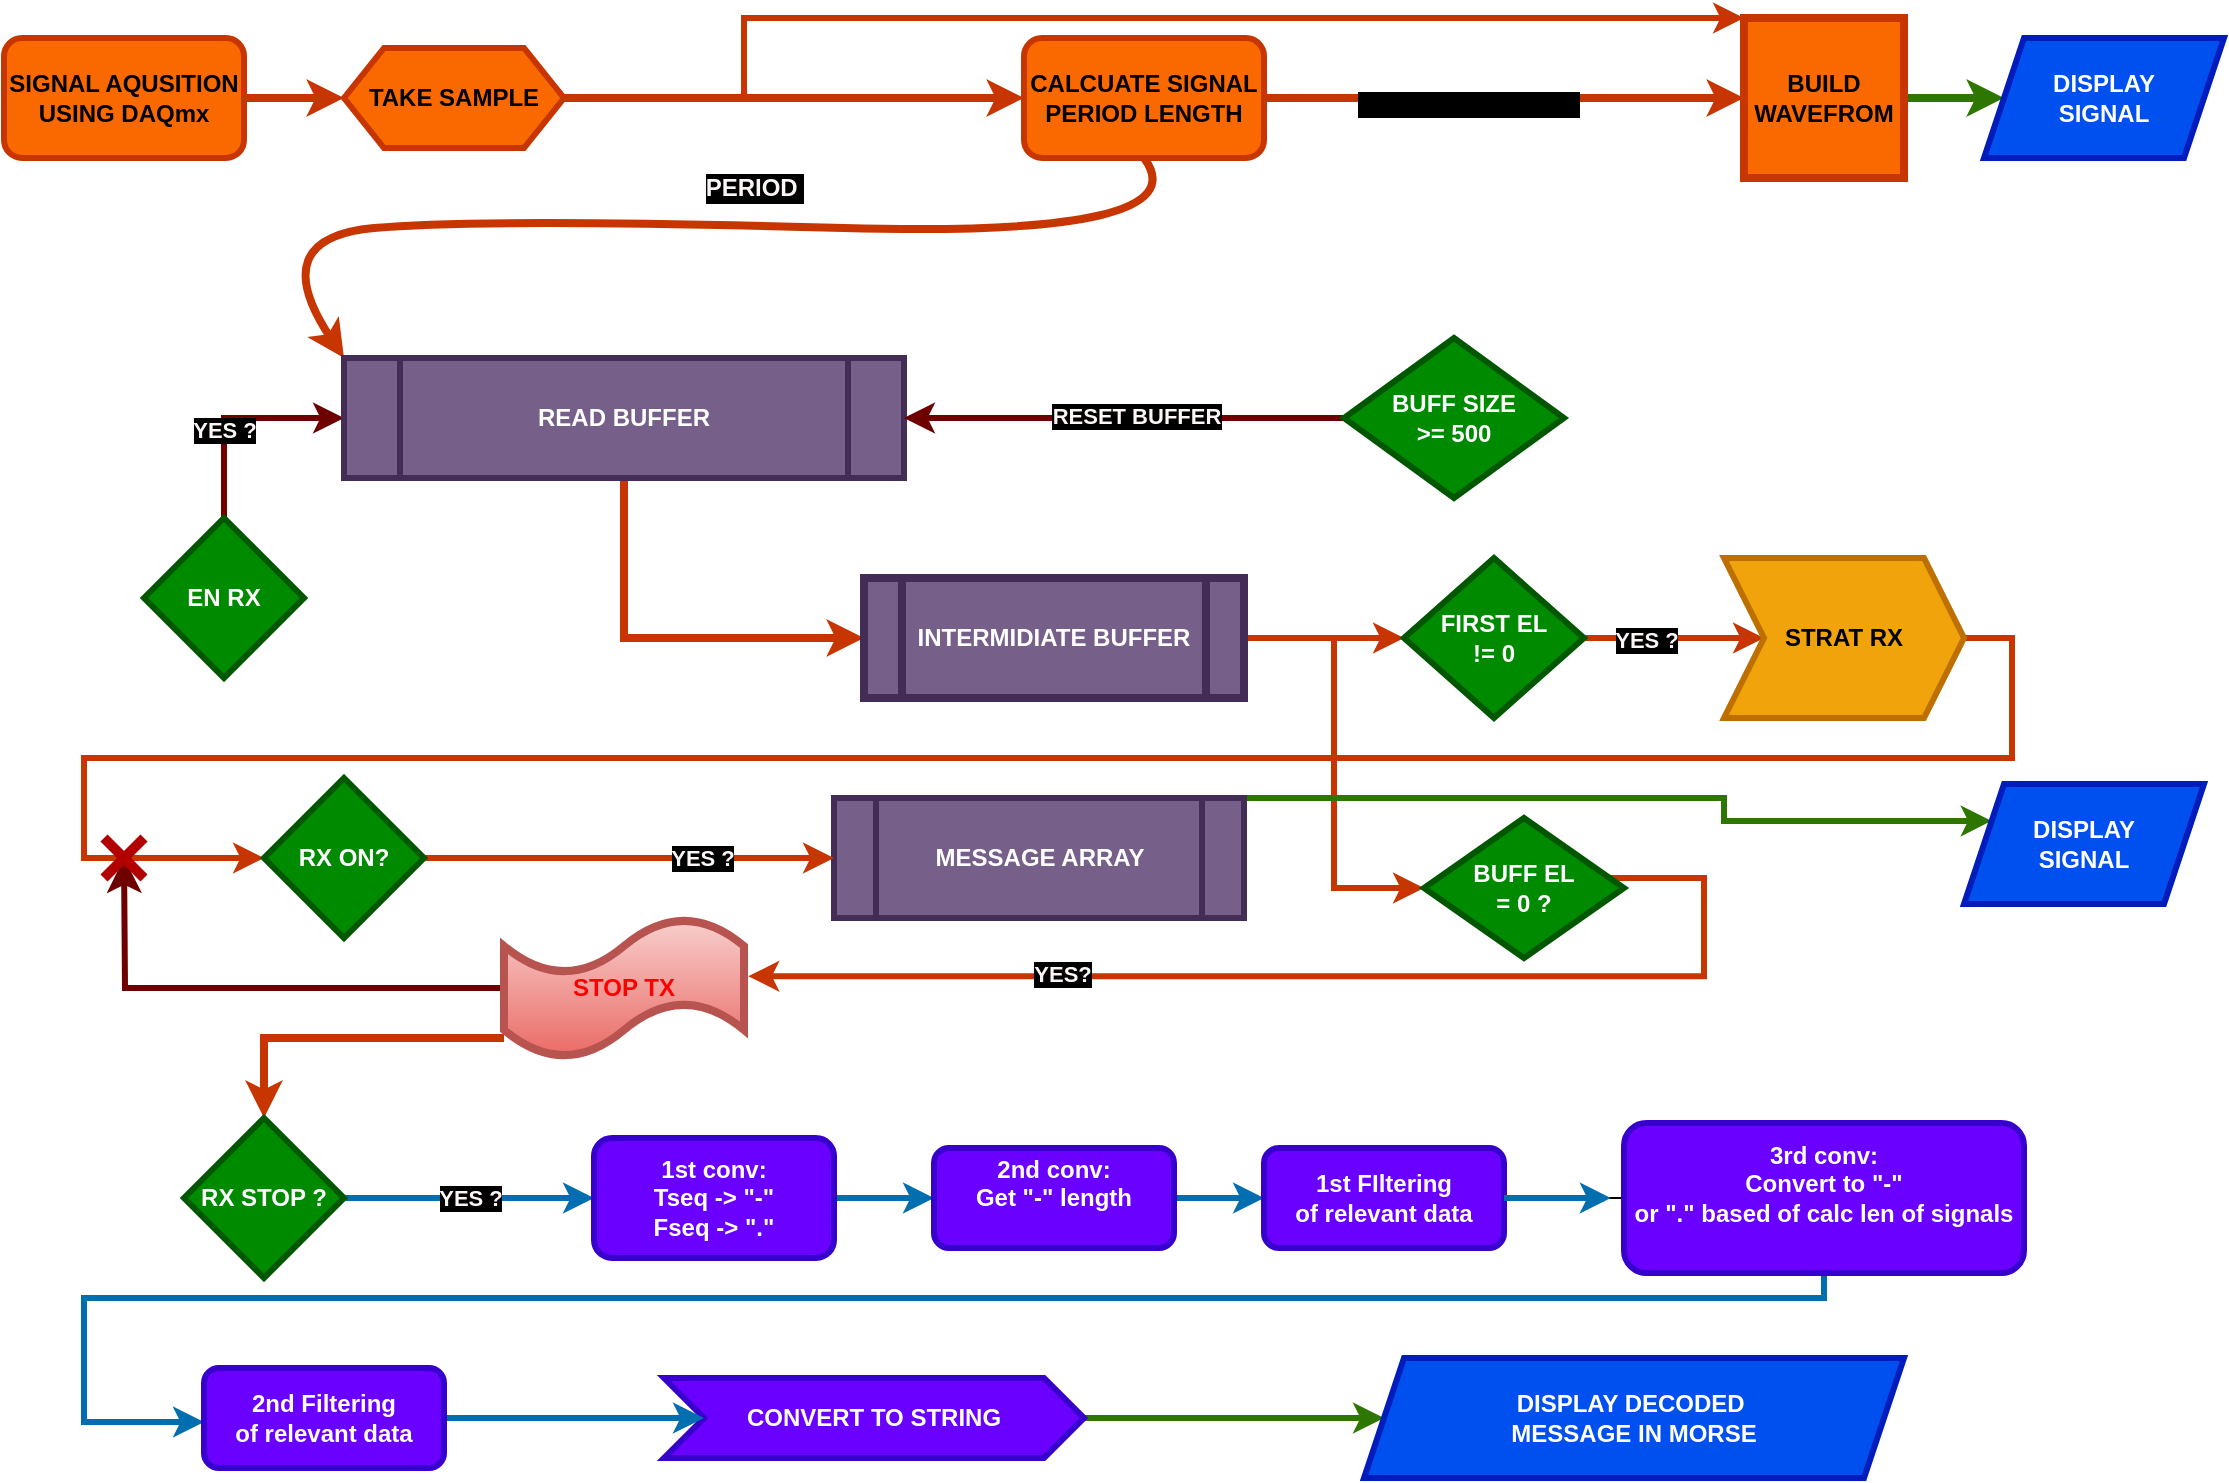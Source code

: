 <mxfile version="22.1.16" type="device">
  <diagram name="Page-1" id="kRXlcnjOKhpUsL4Fh3EX">
    <mxGraphModel dx="1671" dy="967" grid="1" gridSize="10" guides="1" tooltips="1" connect="1" arrows="1" fold="1" page="1" pageScale="1" pageWidth="1169" pageHeight="827" math="0" shadow="0">
      <root>
        <mxCell id="0" />
        <mxCell id="1" parent="0" />
        <mxCell id="8iRjPpZxa0u304oTrsnf-3" style="edgeStyle=orthogonalEdgeStyle;rounded=0;orthogonalLoop=1;jettySize=auto;html=1;exitX=1;exitY=0.5;exitDx=0;exitDy=0;entryX=0;entryY=0.5;entryDx=0;entryDy=0;strokeWidth=4;fillColor=#fa6800;strokeColor=#C73500;" edge="1" parent="1" source="8iRjPpZxa0u304oTrsnf-1" target="8iRjPpZxa0u304oTrsnf-2">
          <mxGeometry relative="1" as="geometry" />
        </mxCell>
        <mxCell id="8iRjPpZxa0u304oTrsnf-1" value="&lt;b&gt;SIGNAL AQUSITION USING DAQmx&lt;/b&gt;" style="rounded=1;whiteSpace=wrap;html=1;strokeWidth=3;fillColor=#fa6800;fontColor=#000000;strokeColor=#C73500;" vertex="1" parent="1">
          <mxGeometry x="40" y="40" width="120" height="60" as="geometry" />
        </mxCell>
        <mxCell id="8iRjPpZxa0u304oTrsnf-5" style="edgeStyle=orthogonalEdgeStyle;rounded=0;orthogonalLoop=1;jettySize=auto;html=1;exitX=1;exitY=0.5;exitDx=0;exitDy=0;entryX=0;entryY=0.5;entryDx=0;entryDy=0;strokeWidth=4;fillColor=#fa6800;strokeColor=#C73500;" edge="1" parent="1" source="8iRjPpZxa0u304oTrsnf-2" target="8iRjPpZxa0u304oTrsnf-4">
          <mxGeometry relative="1" as="geometry">
            <Array as="points">
              <mxPoint x="440" y="70" />
              <mxPoint x="440" y="70" />
            </Array>
          </mxGeometry>
        </mxCell>
        <mxCell id="8iRjPpZxa0u304oTrsnf-2" value="&lt;b&gt;TAKE SAMPLE&lt;/b&gt;" style="shape=hexagon;perimeter=hexagonPerimeter2;whiteSpace=wrap;html=1;fixedSize=1;strokeWidth=3;fillColor=#fa6800;fontColor=#000000;strokeColor=#C73500;" vertex="1" parent="1">
          <mxGeometry x="210" y="45" width="110" height="50" as="geometry" />
        </mxCell>
        <mxCell id="8iRjPpZxa0u304oTrsnf-7" style="edgeStyle=orthogonalEdgeStyle;rounded=0;orthogonalLoop=1;jettySize=auto;html=1;entryX=0;entryY=0.5;entryDx=0;entryDy=0;strokeWidth=4;fillColor=#fa6800;strokeColor=#C73500;" edge="1" parent="1" source="8iRjPpZxa0u304oTrsnf-4" target="8iRjPpZxa0u304oTrsnf-6">
          <mxGeometry relative="1" as="geometry" />
        </mxCell>
        <mxCell id="8iRjPpZxa0u304oTrsnf-9" value="&lt;b&gt;FIRST &amp;amp; LAST POINT&lt;/b&gt;" style="edgeLabel;html=1;align=center;verticalAlign=middle;resizable=0;points=[];labelBackgroundColor=#000000;" vertex="1" connectable="0" parent="8iRjPpZxa0u304oTrsnf-7">
          <mxGeometry x="-0.15" y="-3" relative="1" as="geometry">
            <mxPoint as="offset" />
          </mxGeometry>
        </mxCell>
        <mxCell id="8iRjPpZxa0u304oTrsnf-4" value="&lt;b&gt;CALCUATE SIGNAL&lt;br&gt;PERIOD LENGTH&lt;br&gt;&lt;/b&gt;" style="rounded=1;whiteSpace=wrap;html=1;strokeWidth=3;fillColor=#fa6800;fontColor=#000000;strokeColor=#C73500;" vertex="1" parent="1">
          <mxGeometry x="550" y="40" width="120" height="60" as="geometry" />
        </mxCell>
        <mxCell id="8iRjPpZxa0u304oTrsnf-11" style="edgeStyle=orthogonalEdgeStyle;rounded=0;orthogonalLoop=1;jettySize=auto;html=1;strokeWidth=4;fillColor=#60a917;strokeColor=#2D7600;" edge="1" parent="1" source="8iRjPpZxa0u304oTrsnf-6">
          <mxGeometry relative="1" as="geometry">
            <mxPoint x="1040" y="70" as="targetPoint" />
          </mxGeometry>
        </mxCell>
        <mxCell id="8iRjPpZxa0u304oTrsnf-6" value="&lt;b&gt;BUILD&lt;br&gt;WAVEFROM&lt;/b&gt;" style="whiteSpace=wrap;html=1;aspect=fixed;strokeWidth=4;fillColor=#fa6800;fontColor=#000000;strokeColor=#C73500;" vertex="1" parent="1">
          <mxGeometry x="910" y="30" width="80" height="80" as="geometry" />
        </mxCell>
        <mxCell id="8iRjPpZxa0u304oTrsnf-8" value="" style="endArrow=classic;html=1;rounded=0;entryX=0;entryY=0;entryDx=0;entryDy=0;strokeWidth=3;fillColor=#fa6800;strokeColor=#C73500;" edge="1" parent="1" target="8iRjPpZxa0u304oTrsnf-6">
          <mxGeometry width="50" height="50" relative="1" as="geometry">
            <mxPoint x="410" y="70" as="sourcePoint" />
            <mxPoint x="700" y="160" as="targetPoint" />
            <Array as="points">
              <mxPoint x="410" y="30" />
            </Array>
          </mxGeometry>
        </mxCell>
        <mxCell id="8iRjPpZxa0u304oTrsnf-10" value="&lt;b&gt;DISPLAY&lt;br&gt;SIGNAL&lt;/b&gt;" style="shape=parallelogram;perimeter=parallelogramPerimeter;whiteSpace=wrap;html=1;fixedSize=1;strokeWidth=3;fillColor=#0050ef;fontColor=#ffffff;strokeColor=#001DBC;" vertex="1" parent="1">
          <mxGeometry x="1030" y="40" width="120" height="60" as="geometry" />
        </mxCell>
        <mxCell id="8iRjPpZxa0u304oTrsnf-12" value="" style="curved=1;endArrow=classic;html=1;rounded=0;exitX=0.5;exitY=1;exitDx=0;exitDy=0;strokeWidth=4;entryX=0;entryY=0;entryDx=0;entryDy=0;fillColor=#fa6800;strokeColor=#C73500;" edge="1" parent="1" source="8iRjPpZxa0u304oTrsnf-4" target="8iRjPpZxa0u304oTrsnf-15">
          <mxGeometry width="50" height="50" relative="1" as="geometry">
            <mxPoint x="450" y="90" as="sourcePoint" />
            <mxPoint x="40" y="180" as="targetPoint" />
            <Array as="points">
              <mxPoint x="640" y="140" />
              <mxPoint x="280" y="130" />
              <mxPoint x="170" y="140" />
            </Array>
          </mxGeometry>
        </mxCell>
        <mxCell id="8iRjPpZxa0u304oTrsnf-13" value="&lt;b&gt;PERIOD&amp;nbsp;&lt;/b&gt;" style="text;html=1;align=center;verticalAlign=middle;resizable=0;points=[];autosize=1;strokeColor=none;fillColor=none;labelBackgroundColor=#000000;fontColor=#FCF5F5;" vertex="1" parent="1">
          <mxGeometry x="380" y="100" width="70" height="30" as="geometry" />
        </mxCell>
        <mxCell id="8iRjPpZxa0u304oTrsnf-16" style="edgeStyle=orthogonalEdgeStyle;rounded=0;orthogonalLoop=1;jettySize=auto;html=1;exitX=0.5;exitY=0;exitDx=0;exitDy=0;entryX=0;entryY=0.5;entryDx=0;entryDy=0;strokeWidth=3;fillColor=#a20025;strokeColor=#6F0000;" edge="1" parent="1" source="8iRjPpZxa0u304oTrsnf-14" target="8iRjPpZxa0u304oTrsnf-15">
          <mxGeometry relative="1" as="geometry" />
        </mxCell>
        <mxCell id="8iRjPpZxa0u304oTrsnf-17" value="YES ?" style="edgeLabel;html=1;align=center;verticalAlign=middle;resizable=0;points=[];fontStyle=1;labelBackgroundColor=#000000;fontColor=#FCF5F5;" vertex="1" connectable="0" parent="8iRjPpZxa0u304oTrsnf-16">
          <mxGeometry x="-0.197" relative="1" as="geometry">
            <mxPoint as="offset" />
          </mxGeometry>
        </mxCell>
        <mxCell id="8iRjPpZxa0u304oTrsnf-14" value="&lt;b&gt;EN RX&lt;/b&gt;" style="rhombus;whiteSpace=wrap;html=1;strokeWidth=3;fillColor=#008a00;fontColor=#ffffff;strokeColor=#005700;" vertex="1" parent="1">
          <mxGeometry x="110" y="280" width="80" height="80" as="geometry" />
        </mxCell>
        <mxCell id="8iRjPpZxa0u304oTrsnf-25" style="edgeStyle=orthogonalEdgeStyle;rounded=0;orthogonalLoop=1;jettySize=auto;html=1;entryX=0;entryY=0.5;entryDx=0;entryDy=0;strokeWidth=4;fillColor=#fa6800;strokeColor=#C73500;" edge="1" parent="1" source="8iRjPpZxa0u304oTrsnf-15" target="8iRjPpZxa0u304oTrsnf-24">
          <mxGeometry relative="1" as="geometry" />
        </mxCell>
        <mxCell id="8iRjPpZxa0u304oTrsnf-15" value="&lt;b&gt;READ BUFFER&lt;/b&gt;" style="shape=process;whiteSpace=wrap;html=1;backgroundOutline=1;strokeWidth=3;fillColor=#76608a;fontColor=#ffffff;strokeColor=#432D57;" vertex="1" parent="1">
          <mxGeometry x="210" y="200" width="280" height="60" as="geometry" />
        </mxCell>
        <mxCell id="8iRjPpZxa0u304oTrsnf-19" style="edgeStyle=orthogonalEdgeStyle;rounded=0;orthogonalLoop=1;jettySize=auto;html=1;exitX=0;exitY=0.5;exitDx=0;exitDy=0;entryX=1;entryY=0.5;entryDx=0;entryDy=0;strokeWidth=3;fillColor=#a20025;strokeColor=#6F0000;" edge="1" parent="1" source="8iRjPpZxa0u304oTrsnf-18" target="8iRjPpZxa0u304oTrsnf-15">
          <mxGeometry relative="1" as="geometry">
            <mxPoint x="600" y="230" as="targetPoint" />
          </mxGeometry>
        </mxCell>
        <mxCell id="8iRjPpZxa0u304oTrsnf-23" value="RESET BUFFER" style="edgeLabel;html=1;align=center;verticalAlign=middle;resizable=0;points=[];fontStyle=1;labelBackgroundColor=#000000;fontColor=#FCF5F5;" vertex="1" connectable="0" parent="8iRjPpZxa0u304oTrsnf-19">
          <mxGeometry x="-0.056" y="-1" relative="1" as="geometry">
            <mxPoint as="offset" />
          </mxGeometry>
        </mxCell>
        <mxCell id="8iRjPpZxa0u304oTrsnf-18" value="&lt;b&gt;BUFF SIZE&lt;br&gt;&amp;gt;= 500&lt;/b&gt;" style="rhombus;whiteSpace=wrap;html=1;strokeWidth=3;fillColor=#008a00;fontColor=#ffffff;strokeColor=#005700;" vertex="1" parent="1">
          <mxGeometry x="710" y="190" width="110" height="80" as="geometry" />
        </mxCell>
        <mxCell id="8iRjPpZxa0u304oTrsnf-27" style="edgeStyle=orthogonalEdgeStyle;rounded=0;orthogonalLoop=1;jettySize=auto;html=1;entryX=0;entryY=0.5;entryDx=0;entryDy=0;strokeWidth=3;fillColor=#fa6800;strokeColor=#C73500;" edge="1" parent="1" source="8iRjPpZxa0u304oTrsnf-24" target="8iRjPpZxa0u304oTrsnf-26">
          <mxGeometry relative="1" as="geometry" />
        </mxCell>
        <mxCell id="8iRjPpZxa0u304oTrsnf-36" style="edgeStyle=orthogonalEdgeStyle;rounded=0;orthogonalLoop=1;jettySize=auto;html=1;exitX=1;exitY=0.5;exitDx=0;exitDy=0;entryX=0;entryY=0.5;entryDx=0;entryDy=0;strokeWidth=3;fillColor=#fa6800;strokeColor=#C73500;" edge="1" parent="1" source="8iRjPpZxa0u304oTrsnf-24" target="8iRjPpZxa0u304oTrsnf-35">
          <mxGeometry relative="1" as="geometry" />
        </mxCell>
        <mxCell id="8iRjPpZxa0u304oTrsnf-24" value="&lt;b&gt;INTERMIDIATE BUFFER&lt;/b&gt;" style="shape=process;whiteSpace=wrap;html=1;backgroundOutline=1;strokeWidth=4;fillColor=#76608a;fontColor=#ffffff;strokeColor=#432D57;" vertex="1" parent="1">
          <mxGeometry x="470" y="310" width="190" height="60" as="geometry" />
        </mxCell>
        <mxCell id="8iRjPpZxa0u304oTrsnf-28" style="edgeStyle=orthogonalEdgeStyle;rounded=0;orthogonalLoop=1;jettySize=auto;html=1;strokeWidth=3;fillColor=#fa6800;strokeColor=#C73500;" edge="1" parent="1" source="8iRjPpZxa0u304oTrsnf-26">
          <mxGeometry relative="1" as="geometry">
            <mxPoint x="920" y="340" as="targetPoint" />
          </mxGeometry>
        </mxCell>
        <mxCell id="8iRjPpZxa0u304oTrsnf-29" value="&lt;b&gt;YES ?&lt;/b&gt;" style="edgeLabel;html=1;align=center;verticalAlign=middle;resizable=0;points=[];labelBackgroundColor=#000000;fontColor=#FCF5F5;" vertex="1" connectable="0" parent="8iRjPpZxa0u304oTrsnf-28">
          <mxGeometry x="-0.31" y="-1" relative="1" as="geometry">
            <mxPoint as="offset" />
          </mxGeometry>
        </mxCell>
        <mxCell id="8iRjPpZxa0u304oTrsnf-26" value="&lt;b&gt;FIRST EL&lt;br&gt;!= 0&lt;/b&gt;" style="rhombus;whiteSpace=wrap;html=1;strokeWidth=3;fillColor=#008a00;fontColor=#ffffff;strokeColor=#005700;" vertex="1" parent="1">
          <mxGeometry x="740" y="300" width="90" height="80" as="geometry" />
        </mxCell>
        <mxCell id="8iRjPpZxa0u304oTrsnf-32" style="edgeStyle=orthogonalEdgeStyle;rounded=0;orthogonalLoop=1;jettySize=auto;html=1;strokeWidth=3;entryX=0;entryY=0.5;entryDx=0;entryDy=0;fillColor=#fa6800;strokeColor=#C73500;" edge="1" parent="1" source="8iRjPpZxa0u304oTrsnf-30" target="8iRjPpZxa0u304oTrsnf-33">
          <mxGeometry relative="1" as="geometry">
            <mxPoint x="130" y="450" as="targetPoint" />
            <Array as="points">
              <mxPoint x="1044" y="340" />
              <mxPoint x="1044" y="400" />
              <mxPoint x="80" y="400" />
              <mxPoint x="80" y="450" />
            </Array>
          </mxGeometry>
        </mxCell>
        <mxCell id="8iRjPpZxa0u304oTrsnf-30" value="&lt;b&gt;STRAT RX&lt;/b&gt;" style="shape=step;perimeter=stepPerimeter;whiteSpace=wrap;html=1;fixedSize=1;strokeWidth=3;fillColor=#f0a30a;fontColor=#000000;strokeColor=#BD7000;" vertex="1" parent="1">
          <mxGeometry x="900" y="300" width="120" height="80" as="geometry" />
        </mxCell>
        <mxCell id="8iRjPpZxa0u304oTrsnf-64" style="edgeStyle=orthogonalEdgeStyle;rounded=0;orthogonalLoop=1;jettySize=auto;html=1;entryX=0;entryY=0.25;entryDx=0;entryDy=0;strokeWidth=3;fillColor=#60a917;strokeColor=#2D7600;" edge="1" parent="1" source="8iRjPpZxa0u304oTrsnf-31" target="8iRjPpZxa0u304oTrsnf-62">
          <mxGeometry relative="1" as="geometry">
            <Array as="points">
              <mxPoint x="900" y="420" />
              <mxPoint x="900" y="432" />
            </Array>
          </mxGeometry>
        </mxCell>
        <mxCell id="8iRjPpZxa0u304oTrsnf-31" value="&lt;b&gt;MESSAGE ARRAY&lt;/b&gt;" style="shape=process;whiteSpace=wrap;html=1;backgroundOutline=1;strokeWidth=3;fillColor=#76608a;strokeColor=#432D57;fontColor=#ffffff;" vertex="1" parent="1">
          <mxGeometry x="455" y="420" width="205" height="60" as="geometry" />
        </mxCell>
        <mxCell id="8iRjPpZxa0u304oTrsnf-34" style="edgeStyle=orthogonalEdgeStyle;rounded=0;orthogonalLoop=1;jettySize=auto;html=1;exitX=1;exitY=0.5;exitDx=0;exitDy=0;entryX=0;entryY=0.5;entryDx=0;entryDy=0;strokeWidth=3;fillColor=#fa6800;strokeColor=#C73500;" edge="1" parent="1" source="8iRjPpZxa0u304oTrsnf-33" target="8iRjPpZxa0u304oTrsnf-31">
          <mxGeometry relative="1" as="geometry" />
        </mxCell>
        <mxCell id="8iRjPpZxa0u304oTrsnf-43" value="YES ?" style="edgeLabel;html=1;align=center;verticalAlign=middle;resizable=0;points=[];fontStyle=1;labelBackgroundColor=#000000;fontColor=#FCF5F5;" vertex="1" connectable="0" parent="8iRjPpZxa0u304oTrsnf-34">
          <mxGeometry x="0.356" relative="1" as="geometry">
            <mxPoint as="offset" />
          </mxGeometry>
        </mxCell>
        <mxCell id="8iRjPpZxa0u304oTrsnf-33" value="&lt;b&gt;RX ON?&lt;br&gt;&lt;/b&gt;" style="rhombus;whiteSpace=wrap;html=1;strokeWidth=3;fillColor=#008a00;fontColor=#ffffff;strokeColor=#005700;" vertex="1" parent="1">
          <mxGeometry x="170" y="410" width="80" height="80" as="geometry" />
        </mxCell>
        <mxCell id="8iRjPpZxa0u304oTrsnf-37" style="edgeStyle=orthogonalEdgeStyle;rounded=0;orthogonalLoop=1;jettySize=auto;html=1;strokeWidth=3;entryX=1.018;entryY=0.416;entryDx=0;entryDy=0;entryPerimeter=0;fillColor=#fa6800;strokeColor=#C73500;" edge="1" parent="1" source="8iRjPpZxa0u304oTrsnf-35" target="8iRjPpZxa0u304oTrsnf-39">
          <mxGeometry relative="1" as="geometry">
            <mxPoint x="610" y="510" as="targetPoint" />
            <Array as="points">
              <mxPoint x="890" y="460" />
              <mxPoint x="890" y="509" />
            </Array>
          </mxGeometry>
        </mxCell>
        <mxCell id="8iRjPpZxa0u304oTrsnf-38" value="YES?" style="edgeLabel;html=1;align=center;verticalAlign=middle;resizable=0;points=[];fontStyle=1;labelBackgroundColor=#000000;fontColor=#FCF5F5;" vertex="1" connectable="0" parent="8iRjPpZxa0u304oTrsnf-37">
          <mxGeometry x="0.454" y="-1" relative="1" as="geometry">
            <mxPoint as="offset" />
          </mxGeometry>
        </mxCell>
        <mxCell id="8iRjPpZxa0u304oTrsnf-35" value="&lt;b&gt;BUFF EL&lt;br&gt;= 0 ?&lt;br&gt;&lt;/b&gt;" style="rhombus;whiteSpace=wrap;html=1;strokeWidth=3;fillColor=#008a00;fontColor=#ffffff;strokeColor=#005700;" vertex="1" parent="1">
          <mxGeometry x="750" y="430" width="100" height="70" as="geometry" />
        </mxCell>
        <mxCell id="8iRjPpZxa0u304oTrsnf-40" style="edgeStyle=orthogonalEdgeStyle;rounded=0;orthogonalLoop=1;jettySize=auto;html=1;endSize=8;strokeWidth=3;fillColor=#a20025;strokeColor=#6F0000;" edge="1" parent="1" source="8iRjPpZxa0u304oTrsnf-39">
          <mxGeometry relative="1" as="geometry">
            <mxPoint x="100" y="450" as="targetPoint" />
          </mxGeometry>
        </mxCell>
        <mxCell id="8iRjPpZxa0u304oTrsnf-47" style="edgeStyle=orthogonalEdgeStyle;rounded=0;orthogonalLoop=1;jettySize=auto;html=1;entryX=0.5;entryY=0;entryDx=0;entryDy=0;strokeWidth=4;fillColor=#fa6800;strokeColor=#C73500;" edge="1" parent="1" source="8iRjPpZxa0u304oTrsnf-39" target="8iRjPpZxa0u304oTrsnf-46">
          <mxGeometry relative="1" as="geometry">
            <Array as="points">
              <mxPoint x="170" y="540" />
            </Array>
          </mxGeometry>
        </mxCell>
        <mxCell id="8iRjPpZxa0u304oTrsnf-39" value="&lt;b&gt;&lt;font color=&quot;#ff0000&quot;&gt;STOP TX&lt;/font&gt;&lt;/b&gt;" style="shape=tape;whiteSpace=wrap;html=1;strokeWidth=4;fillColor=#f8cecc;gradientColor=#ea6b66;strokeColor=#b85450;" vertex="1" parent="1">
          <mxGeometry x="290" y="480" width="120" height="70" as="geometry" />
        </mxCell>
        <mxCell id="8iRjPpZxa0u304oTrsnf-44" value="" style="endArrow=none;html=1;rounded=0;strokeWidth=5;fillColor=#e51400;strokeColor=#B20000;" edge="1" parent="1">
          <mxGeometry width="50" height="50" relative="1" as="geometry">
            <mxPoint x="110" y="460" as="sourcePoint" />
            <mxPoint x="90" y="440" as="targetPoint" />
            <Array as="points" />
          </mxGeometry>
        </mxCell>
        <mxCell id="8iRjPpZxa0u304oTrsnf-45" value="" style="endArrow=none;html=1;rounded=0;strokeWidth=5;fillColor=#e51400;strokeColor=#B20000;" edge="1" parent="1">
          <mxGeometry width="50" height="50" relative="1" as="geometry">
            <mxPoint x="90" y="460" as="sourcePoint" />
            <mxPoint x="110" y="440" as="targetPoint" />
            <Array as="points">
              <mxPoint x="100" y="450" />
            </Array>
          </mxGeometry>
        </mxCell>
        <mxCell id="8iRjPpZxa0u304oTrsnf-48" value="&lt;b&gt;YES ?&lt;/b&gt;" style="edgeStyle=orthogonalEdgeStyle;rounded=0;orthogonalLoop=1;jettySize=auto;html=1;exitX=1;exitY=0.5;exitDx=0;exitDy=0;strokeWidth=3;entryX=0;entryY=0.5;entryDx=0;entryDy=0;fillColor=#1ba1e2;strokeColor=#006EAF;labelBackgroundColor=#000000;fontColor=#FCF5F5;" edge="1" parent="1" source="8iRjPpZxa0u304oTrsnf-46" target="8iRjPpZxa0u304oTrsnf-50">
          <mxGeometry relative="1" as="geometry">
            <mxPoint x="330" y="619.889" as="targetPoint" />
          </mxGeometry>
        </mxCell>
        <mxCell id="8iRjPpZxa0u304oTrsnf-46" value="&lt;b&gt;RX STOP ?&lt;/b&gt;" style="rhombus;whiteSpace=wrap;html=1;strokeWidth=3;fillColor=#008a00;fontColor=#ffffff;strokeColor=#005700;" vertex="1" parent="1">
          <mxGeometry x="130" y="580" width="80" height="80" as="geometry" />
        </mxCell>
        <mxCell id="8iRjPpZxa0u304oTrsnf-52" style="edgeStyle=orthogonalEdgeStyle;rounded=0;orthogonalLoop=1;jettySize=auto;html=1;entryX=0;entryY=0.5;entryDx=0;entryDy=0;strokeWidth=3;fillColor=#1ba1e2;strokeColor=#006EAF;" edge="1" parent="1" source="8iRjPpZxa0u304oTrsnf-50" target="8iRjPpZxa0u304oTrsnf-51">
          <mxGeometry relative="1" as="geometry" />
        </mxCell>
        <mxCell id="8iRjPpZxa0u304oTrsnf-50" value="&lt;b&gt;1st conv:&lt;br&gt;Tseq -&amp;gt; &quot;-&quot;&lt;br&gt;Fseq -&amp;gt; &quot;.&quot;&lt;br&gt;&lt;/b&gt;" style="rounded=1;whiteSpace=wrap;html=1;strokeWidth=3;fillColor=#6a00ff;fontColor=#ffffff;strokeColor=#3700CC;" vertex="1" parent="1">
          <mxGeometry x="335" y="590" width="120" height="60" as="geometry" />
        </mxCell>
        <mxCell id="8iRjPpZxa0u304oTrsnf-56" style="edgeStyle=orthogonalEdgeStyle;rounded=0;orthogonalLoop=1;jettySize=auto;html=1;exitX=1;exitY=0.5;exitDx=0;exitDy=0;entryX=0;entryY=0.5;entryDx=0;entryDy=0;strokeWidth=3;fillColor=#1ba1e2;strokeColor=#006EAF;" edge="1" parent="1" source="8iRjPpZxa0u304oTrsnf-51" target="8iRjPpZxa0u304oTrsnf-53">
          <mxGeometry relative="1" as="geometry" />
        </mxCell>
        <mxCell id="8iRjPpZxa0u304oTrsnf-51" value="&lt;b&gt;2nd conv:&lt;br&gt;Get &quot;-&quot; length&lt;br&gt;&lt;br&gt;&lt;/b&gt;" style="rounded=1;whiteSpace=wrap;html=1;strokeWidth=3;fillColor=#6a00ff;fontColor=#ffffff;strokeColor=#3700CC;" vertex="1" parent="1">
          <mxGeometry x="505" y="595" width="120" height="50" as="geometry" />
        </mxCell>
        <mxCell id="8iRjPpZxa0u304oTrsnf-71" value="" style="edgeStyle=orthogonalEdgeStyle;rounded=0;orthogonalLoop=1;jettySize=auto;html=1;" edge="1" parent="1" source="8iRjPpZxa0u304oTrsnf-53">
          <mxGeometry relative="1" as="geometry">
            <mxPoint x="870.0" y="620" as="targetPoint" />
          </mxGeometry>
        </mxCell>
        <mxCell id="8iRjPpZxa0u304oTrsnf-53" value="&lt;b&gt;1st FIltering&lt;br&gt;of relevant data&lt;br&gt;&lt;/b&gt;" style="rounded=1;whiteSpace=wrap;html=1;strokeWidth=3;fillColor=#6a00ff;fontColor=#ffffff;strokeColor=#3700CC;" vertex="1" parent="1">
          <mxGeometry x="670" y="595" width="120" height="50" as="geometry" />
        </mxCell>
        <mxCell id="8iRjPpZxa0u304oTrsnf-60" style="edgeStyle=orthogonalEdgeStyle;rounded=0;orthogonalLoop=1;jettySize=auto;html=1;strokeWidth=3;fillColor=#1ba1e2;strokeColor=#006EAF;" edge="1" parent="1" source="8iRjPpZxa0u304oTrsnf-57" target="8iRjPpZxa0u304oTrsnf-61">
          <mxGeometry relative="1" as="geometry">
            <mxPoint x="90" y="770" as="targetPoint" />
            <Array as="points">
              <mxPoint x="950" y="670" />
              <mxPoint x="80" y="670" />
              <mxPoint x="80" y="732" />
            </Array>
          </mxGeometry>
        </mxCell>
        <mxCell id="8iRjPpZxa0u304oTrsnf-57" value="&lt;b&gt;3rd conv:&lt;br&gt;Convert to &quot;-&quot;&lt;br&gt;or &quot;.&quot; based of calc len of signals&lt;br&gt;&lt;br&gt;&lt;/b&gt;" style="rounded=1;whiteSpace=wrap;html=1;strokeWidth=3;fillColor=#6a00ff;fontColor=#ffffff;strokeColor=#3700CC;" vertex="1" parent="1">
          <mxGeometry x="850" y="582.5" width="200" height="75" as="geometry" />
        </mxCell>
        <mxCell id="8iRjPpZxa0u304oTrsnf-58" style="edgeStyle=orthogonalEdgeStyle;rounded=0;orthogonalLoop=1;jettySize=auto;html=1;exitX=1;exitY=0.5;exitDx=0;exitDy=0;entryX=-0.033;entryY=0.5;entryDx=0;entryDy=0;entryPerimeter=0;strokeWidth=3;fillColor=#1ba1e2;strokeColor=#006EAF;" edge="1" parent="1" source="8iRjPpZxa0u304oTrsnf-53" target="8iRjPpZxa0u304oTrsnf-57">
          <mxGeometry relative="1" as="geometry" />
        </mxCell>
        <mxCell id="8iRjPpZxa0u304oTrsnf-69" style="edgeStyle=orthogonalEdgeStyle;rounded=0;orthogonalLoop=1;jettySize=auto;html=1;entryX=0;entryY=0.5;entryDx=0;entryDy=0;strokeWidth=3;fillColor=#60a917;strokeColor=#2D7600;" edge="1" parent="1" source="8iRjPpZxa0u304oTrsnf-59" target="8iRjPpZxa0u304oTrsnf-68">
          <mxGeometry relative="1" as="geometry" />
        </mxCell>
        <mxCell id="8iRjPpZxa0u304oTrsnf-59" value="&lt;b&gt;CONVERT TO STRING&lt;/b&gt;" style="shape=step;perimeter=stepPerimeter;whiteSpace=wrap;html=1;fixedSize=1;strokeWidth=3;fillColor=#6a00ff;fontColor=#ffffff;strokeColor=#3700CC;" vertex="1" parent="1">
          <mxGeometry x="370" y="710" width="210" height="40" as="geometry" />
        </mxCell>
        <mxCell id="8iRjPpZxa0u304oTrsnf-67" style="edgeStyle=orthogonalEdgeStyle;rounded=0;orthogonalLoop=1;jettySize=auto;html=1;entryX=0;entryY=0.5;entryDx=0;entryDy=0;strokeWidth=3;fillColor=#1ba1e2;strokeColor=#006EAF;" edge="1" parent="1" source="8iRjPpZxa0u304oTrsnf-61" target="8iRjPpZxa0u304oTrsnf-59">
          <mxGeometry relative="1" as="geometry" />
        </mxCell>
        <mxCell id="8iRjPpZxa0u304oTrsnf-61" value="&lt;b&gt;2nd Filtering&lt;br&gt;of relevant data&lt;br&gt;&lt;/b&gt;" style="rounded=1;whiteSpace=wrap;html=1;strokeWidth=3;fillColor=#6a00ff;fontColor=#ffffff;strokeColor=#3700CC;" vertex="1" parent="1">
          <mxGeometry x="140" y="705" width="120" height="50" as="geometry" />
        </mxCell>
        <mxCell id="8iRjPpZxa0u304oTrsnf-62" value="&lt;b&gt;DISPLAY&lt;br&gt;SIGNAL&lt;/b&gt;" style="shape=parallelogram;perimeter=parallelogramPerimeter;whiteSpace=wrap;html=1;fixedSize=1;strokeWidth=3;fillColor=#0050ef;fontColor=#ffffff;strokeColor=#001DBC;" vertex="1" parent="1">
          <mxGeometry x="1020" y="413" width="120" height="60" as="geometry" />
        </mxCell>
        <mxCell id="8iRjPpZxa0u304oTrsnf-68" value="&lt;b&gt;DISPLAY DECODED&amp;nbsp;&lt;br&gt;MESSAGE IN MORSE&lt;br&gt;&lt;/b&gt;" style="shape=parallelogram;perimeter=parallelogramPerimeter;whiteSpace=wrap;html=1;fixedSize=1;strokeWidth=3;fillColor=#0050ef;fontColor=#ffffff;strokeColor=#001DBC;" vertex="1" parent="1">
          <mxGeometry x="720" y="700" width="270" height="60" as="geometry" />
        </mxCell>
      </root>
    </mxGraphModel>
  </diagram>
</mxfile>
